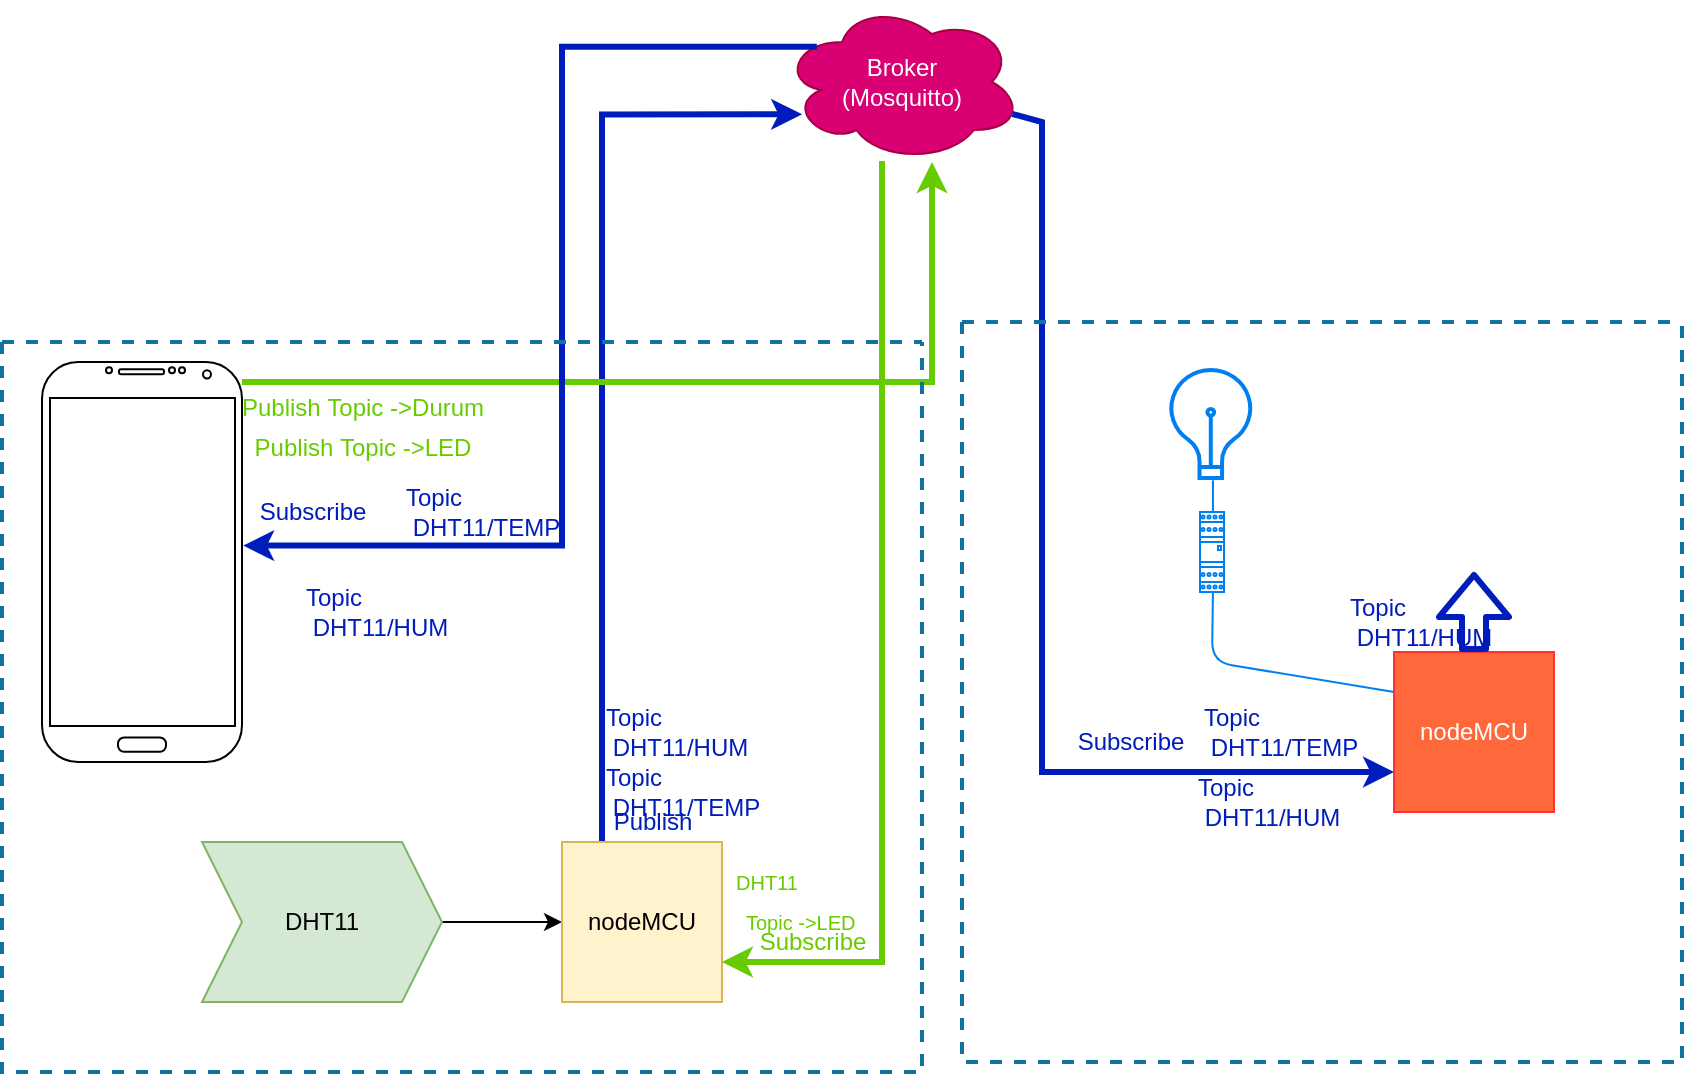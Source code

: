 <mxfile version="14.5.1" type="device"><diagram id="WgWcUJiSG_s8oS5iZruD" name="Page-1"><mxGraphModel dx="1547" dy="599" grid="1" gridSize="10" guides="1" tooltips="1" connect="1" arrows="1" fold="1" page="1" pageScale="1" pageWidth="583" pageHeight="827" math="0" shadow="0"><root><mxCell id="0"/><mxCell id="1" parent="0"/><mxCell id="cZSRm8zPKT2pfx3gUhvc-10" style="edgeStyle=orthogonalEdgeStyle;rounded=0;orthogonalLoop=1;jettySize=auto;html=1;entryX=0;entryY=0.5;entryDx=0;entryDy=0;" parent="1" source="cZSRm8zPKT2pfx3gUhvc-3" target="cZSRm8zPKT2pfx3gUhvc-9" edge="1"><mxGeometry relative="1" as="geometry"/></mxCell><mxCell id="cZSRm8zPKT2pfx3gUhvc-3" value="DHT11" style="shape=step;perimeter=stepPerimeter;whiteSpace=wrap;html=1;fixedSize=1;fillColor=#d5e8d4;strokeColor=#82b366;" parent="1" vertex="1"><mxGeometry x="100" y="650" width="120" height="80" as="geometry"/></mxCell><mxCell id="cZSRm8zPKT2pfx3gUhvc-12" style="edgeStyle=orthogonalEdgeStyle;rounded=0;orthogonalLoop=1;jettySize=auto;html=1;exitX=0.25;exitY=0;exitDx=0;exitDy=0;fillColor=#0050ef;strokeColor=#001DBC;strokeWidth=3;entryX=0.084;entryY=0.702;entryDx=0;entryDy=0;entryPerimeter=0;" parent="1" source="cZSRm8zPKT2pfx3gUhvc-9" target="cZSRm8zPKT2pfx3gUhvc-11" edge="1"><mxGeometry relative="1" as="geometry"><mxPoint x="300" y="300" as="targetPoint"/><Array as="points"><mxPoint x="300" y="286"/></Array></mxGeometry></mxCell><mxCell id="cZSRm8zPKT2pfx3gUhvc-9" value="nodeMCU" style="whiteSpace=wrap;html=1;aspect=fixed;fillColor=#fff2cc;strokeColor=#d6b656;" parent="1" vertex="1"><mxGeometry x="280" y="650" width="80" height="80" as="geometry"/></mxCell><mxCell id="cZSRm8zPKT2pfx3gUhvc-11" value="Broker&lt;br&gt;(Mosquitto)" style="ellipse;shape=cloud;whiteSpace=wrap;html=1;fillColor=#d80073;strokeColor=#A50040;fontColor=#ffffff;" parent="1" vertex="1"><mxGeometry x="390" y="230" width="120" height="80" as="geometry"/></mxCell><mxCell id="cZSRm8zPKT2pfx3gUhvc-14" value="&lt;font color=&quot;#001dbc&quot;&gt;Publish&lt;/font&gt;" style="text;html=1;align=center;verticalAlign=middle;resizable=0;points=[];autosize=1;strokeColor=none;" parent="1" vertex="1"><mxGeometry x="300" y="630" width="50" height="20" as="geometry"/></mxCell><mxCell id="cZSRm8zPKT2pfx3gUhvc-18" style="edgeStyle=orthogonalEdgeStyle;rounded=0;orthogonalLoop=1;jettySize=auto;html=1;strokeColor=#66CC00;strokeWidth=3;" parent="1" source="cZSRm8zPKT2pfx3gUhvc-17" edge="1"><mxGeometry relative="1" as="geometry"><Array as="points"><mxPoint x="465" y="420"/></Array><mxPoint x="465" y="310" as="targetPoint"/></mxGeometry></mxCell><mxCell id="cZSRm8zPKT2pfx3gUhvc-17" value="" style="verticalLabelPosition=bottom;verticalAlign=top;html=1;shadow=0;strokeWidth=1;shape=mxgraph.android.phone2;fillColor=none;" parent="1" vertex="1"><mxGeometry x="20" y="410" width="100" height="200" as="geometry"/></mxCell><mxCell id="cZSRm8zPKT2pfx3gUhvc-20" value="&lt;font color=&quot;#66cc00&quot;&gt;Subscribe&lt;/font&gt;" style="text;html=1;align=center;verticalAlign=middle;resizable=0;points=[];autosize=1;strokeColor=none;" parent="1" vertex="1"><mxGeometry x="370" y="690" width="70" height="20" as="geometry"/></mxCell><mxCell id="cZSRm8zPKT2pfx3gUhvc-25" style="edgeStyle=orthogonalEdgeStyle;rounded=0;orthogonalLoop=1;jettySize=auto;html=1;entryX=1.006;entryY=0.459;entryDx=0;entryDy=0;entryPerimeter=0;fillColor=#0050ef;strokeColor=#001DBC;strokeWidth=3;exitX=0.145;exitY=0.28;exitDx=0;exitDy=0;exitPerimeter=0;" parent="1" source="cZSRm8zPKT2pfx3gUhvc-11" target="cZSRm8zPKT2pfx3gUhvc-17" edge="1"><mxGeometry relative="1" as="geometry"><mxPoint x="210" y="560" as="sourcePoint"/><mxPoint x="209.84" y="460" as="targetPoint"/><Array as="points"><mxPoint x="280" y="252"/><mxPoint x="280" y="502"/></Array></mxGeometry></mxCell><mxCell id="cZSRm8zPKT2pfx3gUhvc-27" value="&lt;font style=&quot;font-size: 12px&quot; color=&quot;#001dbc&quot;&gt;Topic&lt;br&gt;&lt;div&gt;&lt;span&gt;&amp;nbsp;DHT11/TEMP&lt;/span&gt;&lt;/div&gt;&lt;/font&gt;" style="text;html=1;align=left;verticalAlign=middle;resizable=0;points=[];autosize=1;strokeColor=none;" parent="1" vertex="1"><mxGeometry x="200" y="470" width="90" height="30" as="geometry"/></mxCell><mxCell id="cZSRm8zPKT2pfx3gUhvc-29" value="&lt;font color=&quot;#001dbc&quot;&gt;Subscribe&lt;/font&gt;" style="text;html=1;align=center;verticalAlign=middle;resizable=0;points=[];autosize=1;strokeColor=none;" parent="1" vertex="1"><mxGeometry x="120" y="475" width="70" height="20" as="geometry"/></mxCell><mxCell id="cZSRm8zPKT2pfx3gUhvc-30" value="&lt;font color=&quot;#ffffff&quot;&gt;nodeMCU&lt;/font&gt;" style="whiteSpace=wrap;html=1;aspect=fixed;strokeColor=#FF3333;fillColor=#FF683B;" parent="1" vertex="1"><mxGeometry x="696" y="555" width="80" height="80" as="geometry"/></mxCell><mxCell id="cZSRm8zPKT2pfx3gUhvc-33" value="" style="swimlane;startSize=0;strokeColor=#10739e;dashed=1;fillColor=#b1ddf0;strokeWidth=2;" parent="1" vertex="1"><mxGeometry y="400" width="460" height="365" as="geometry"/></mxCell><mxCell id="cZSRm8zPKT2pfx3gUhvc-28" value="&lt;font style=&quot;font-size: 12px&quot; color=&quot;#001dbc&quot;&gt;Topic&lt;br&gt;&amp;nbsp;DHT11/HUM&lt;/font&gt;" style="text;html=1;align=left;verticalAlign=middle;resizable=0;points=[];autosize=1;strokeColor=none;" parent="cZSRm8zPKT2pfx3gUhvc-33" vertex="1"><mxGeometry x="150" y="120" width="90" height="30" as="geometry"/></mxCell><mxCell id="cZSRm8zPKT2pfx3gUhvc-23" value="&lt;font color=&quot;#66cc00&quot;&gt;Publish&amp;nbsp;&lt;/font&gt;&lt;span style=&quot;color: rgb(102 , 204 , 0)&quot;&gt;Topic -&amp;gt;Durum&lt;/span&gt;" style="text;html=1;align=center;verticalAlign=middle;resizable=0;points=[];autosize=1;strokeColor=none;" parent="cZSRm8zPKT2pfx3gUhvc-33" vertex="1"><mxGeometry x="110" y="23" width="140" height="20" as="geometry"/></mxCell><mxCell id="hnfcRXwN_MzWKsbNb_SG-3" value="&lt;font color=&quot;#66cc00&quot;&gt;Publish&amp;nbsp;&lt;/font&gt;&lt;span style=&quot;color: rgb(102 , 204 , 0)&quot;&gt;Topic -&amp;gt;LED&lt;/span&gt;" style="text;html=1;align=center;verticalAlign=middle;resizable=0;points=[];autosize=1;strokeColor=none;" parent="cZSRm8zPKT2pfx3gUhvc-33" vertex="1"><mxGeometry x="120" y="43" width="120" height="20" as="geometry"/></mxCell><mxCell id="hnfcRXwN_MzWKsbNb_SG-5" value="&lt;font color=&quot;#66cc00&quot; style=&quot;font-size: 10px&quot;&gt;Topic -&amp;gt;LED&lt;/font&gt;" style="text;html=1;align=left;verticalAlign=middle;resizable=0;points=[];autosize=1;strokeColor=none;" parent="cZSRm8zPKT2pfx3gUhvc-33" vertex="1"><mxGeometry x="370" y="280" width="70" height="20" as="geometry"/></mxCell><mxCell id="cZSRm8zPKT2pfx3gUhvc-16" value="&lt;font color=&quot;#66cc00&quot; style=&quot;font-size: 10px&quot;&gt;DHT11&lt;/font&gt;" style="text;html=1;align=left;verticalAlign=middle;resizable=0;points=[];autosize=1;strokeColor=none;" parent="cZSRm8zPKT2pfx3gUhvc-33" vertex="1"><mxGeometry x="365" y="260" width="50" height="20" as="geometry"/></mxCell><mxCell id="cZSRm8zPKT2pfx3gUhvc-7" value="&lt;font style=&quot;font-size: 12px&quot; color=&quot;#001dbc&quot;&gt;Topic&lt;br&gt;&amp;nbsp;DHT11/HUM&lt;/font&gt;" style="text;html=1;align=left;verticalAlign=middle;resizable=0;points=[];autosize=1;strokeColor=none;" parent="cZSRm8zPKT2pfx3gUhvc-33" vertex="1"><mxGeometry x="300" y="180" width="90" height="30" as="geometry"/></mxCell><mxCell id="cZSRm8zPKT2pfx3gUhvc-22" value="&lt;font style=&quot;font-size: 12px&quot; color=&quot;#001dbc&quot;&gt;Topic&lt;br&gt;&lt;div&gt;&lt;span&gt;&amp;nbsp;DHT11/TEMP&lt;/span&gt;&lt;/div&gt;&lt;/font&gt;" style="text;html=1;align=left;verticalAlign=middle;resizable=0;points=[];autosize=1;strokeColor=none;" parent="cZSRm8zPKT2pfx3gUhvc-33" vertex="1"><mxGeometry x="300" y="210" width="90" height="30" as="geometry"/></mxCell><mxCell id="cZSRm8zPKT2pfx3gUhvc-37" style="edgeStyle=none;rounded=0;orthogonalLoop=1;jettySize=auto;html=1;entryX=0;entryY=0.75;entryDx=0;entryDy=0;strokeWidth=3;strokeColor=#001DBC;exitX=0.96;exitY=0.7;exitDx=0;exitDy=0;exitPerimeter=0;" parent="1" source="cZSRm8zPKT2pfx3gUhvc-11" target="cZSRm8zPKT2pfx3gUhvc-30" edge="1"><mxGeometry relative="1" as="geometry"><mxPoint x="510" y="430" as="sourcePoint"/><mxPoint x="706" y="605" as="targetPoint"/><Array as="points"><mxPoint x="520" y="290"/><mxPoint x="520" y="491"/><mxPoint x="520" y="615"/></Array></mxGeometry></mxCell><mxCell id="cZSRm8zPKT2pfx3gUhvc-38" value="&lt;font style=&quot;font-size: 12px&quot; color=&quot;#001dbc&quot;&gt;Topic&lt;br&gt;&amp;nbsp;DHT11/HUM&lt;/font&gt;" style="text;html=1;align=left;verticalAlign=middle;resizable=0;points=[];autosize=1;strokeColor=none;" parent="1" vertex="1"><mxGeometry x="596" y="615" width="90" height="30" as="geometry"/></mxCell><mxCell id="cZSRm8zPKT2pfx3gUhvc-41" value="" style="shape=image;html=1;verticalAlign=top;verticalLabelPosition=bottom;labelBackgroundColor=#ffffff;imageAspect=0;aspect=fixed;image=https://cdn2.iconfinder.com/data/icons/kitchen-appliances-computers-and-electronics/32/Appliances-07-128.png;dashed=1;strokeColor=#FF3333;strokeWidth=2;fillColor=#FF683B;" parent="1" vertex="1"><mxGeometry x="672" y="395" width="128" height="128" as="geometry"/></mxCell><mxCell id="cZSRm8zPKT2pfx3gUhvc-42" value="" style="shape=flexArrow;endArrow=classic;html=1;strokeColor=#001DBC;strokeWidth=3;exitX=0.5;exitY=0;exitDx=0;exitDy=0;" parent="1" source="cZSRm8zPKT2pfx3gUhvc-30" edge="1"><mxGeometry width="50" height="50" relative="1" as="geometry"><mxPoint x="716" y="565" as="sourcePoint"/><mxPoint x="736" y="515" as="targetPoint"/></mxGeometry></mxCell><mxCell id="cZSRm8zPKT2pfx3gUhvc-43" value="" style="swimlane;startSize=0;strokeColor=#10739e;dashed=1;fillColor=#b1ddf0;strokeWidth=2;" parent="1" vertex="1"><mxGeometry x="480" y="390" width="360" height="370" as="geometry"/></mxCell><mxCell id="cZSRm8zPKT2pfx3gUhvc-44" value="&lt;font style=&quot;font-size: 12px&quot; color=&quot;#001dbc&quot;&gt;Topic&lt;br&gt;&amp;nbsp;DHT11/HUM&lt;/font&gt;" style="text;html=1;align=left;verticalAlign=middle;resizable=0;points=[];autosize=1;strokeColor=none;" parent="cZSRm8zPKT2pfx3gUhvc-43" vertex="1"><mxGeometry x="192" y="135" width="90" height="30" as="geometry"/></mxCell><mxCell id="su7Kfo-8XdSSYqgn2wpC-1" value="" style="html=1;verticalLabelPosition=bottom;align=center;labelBackgroundColor=#ffffff;verticalAlign=top;strokeWidth=2;strokeColor=#0080F0;shadow=0;dashed=0;shape=mxgraph.ios7.icons.lightbulb;" vertex="1" parent="cZSRm8zPKT2pfx3gUhvc-43"><mxGeometry x="103" y="24" width="42.8" height="54" as="geometry"/></mxCell><mxCell id="su7Kfo-8XdSSYqgn2wpC-2" value="" style="verticalLabelPosition=bottom;dashed=0;shadow=0;html=1;align=center;verticalAlign=top;shape=mxgraph.cabinets.plugin_relay_2;strokeColor=#0080F0;" vertex="1" parent="cZSRm8zPKT2pfx3gUhvc-43"><mxGeometry x="119" y="95" width="12" height="40" as="geometry"/></mxCell><mxCell id="su7Kfo-8XdSSYqgn2wpC-5" value="" style="endArrow=none;html=1;entryX=0.525;entryY=1.021;entryDx=0;entryDy=0;entryPerimeter=0;exitX=0.539;exitY=0.014;exitDx=0;exitDy=0;exitPerimeter=0;strokeColor=#0080F0;" edge="1" parent="cZSRm8zPKT2pfx3gUhvc-43" source="su7Kfo-8XdSSYqgn2wpC-2" target="su7Kfo-8XdSSYqgn2wpC-1"><mxGeometry width="50" height="50" relative="1" as="geometry"><mxPoint x="90" y="130" as="sourcePoint"/><mxPoint x="140" y="80" as="targetPoint"/></mxGeometry></mxCell><mxCell id="cZSRm8zPKT2pfx3gUhvc-40" value="&lt;font color=&quot;#001dbc&quot;&gt;Subscribe&lt;/font&gt;" style="text;html=1;align=center;verticalAlign=middle;resizable=0;points=[];autosize=1;strokeColor=none;" parent="cZSRm8zPKT2pfx3gUhvc-43" vertex="1"><mxGeometry x="49" y="200" width="70" height="20" as="geometry"/></mxCell><mxCell id="cZSRm8zPKT2pfx3gUhvc-39" value="&lt;font style=&quot;font-size: 12px&quot; color=&quot;#001dbc&quot;&gt;Topic&lt;br&gt;&lt;div&gt;&lt;span&gt;&amp;nbsp;DHT11/TEMP&lt;/span&gt;&lt;/div&gt;&lt;/font&gt;" style="text;html=1;align=left;verticalAlign=middle;resizable=0;points=[];autosize=1;strokeColor=none;" parent="cZSRm8zPKT2pfx3gUhvc-43" vertex="1"><mxGeometry x="119" y="190" width="90" height="30" as="geometry"/></mxCell><mxCell id="hnfcRXwN_MzWKsbNb_SG-4" style="edgeStyle=orthogonalEdgeStyle;rounded=0;orthogonalLoop=1;jettySize=auto;html=1;strokeWidth=3;entryX=1;entryY=0.75;entryDx=0;entryDy=0;strokeColor=#66CC00;" parent="1" source="cZSRm8zPKT2pfx3gUhvc-11" target="cZSRm8zPKT2pfx3gUhvc-9" edge="1"><mxGeometry relative="1" as="geometry"><mxPoint x="370" y="710" as="targetPoint"/><Array as="points"><mxPoint x="440" y="540"/><mxPoint x="440" y="710"/></Array><mxPoint x="390" y="540" as="sourcePoint"/></mxGeometry></mxCell><mxCell id="su7Kfo-8XdSSYqgn2wpC-6" value="" style="endArrow=none;html=1;strokeColor=#0080F0;entryX=0.539;entryY=1.005;entryDx=0;entryDy=0;entryPerimeter=0;exitX=0;exitY=0.25;exitDx=0;exitDy=0;" edge="1" parent="1" source="cZSRm8zPKT2pfx3gUhvc-30" target="su7Kfo-8XdSSYqgn2wpC-2"><mxGeometry width="50" height="50" relative="1" as="geometry"><mxPoint x="590" y="580" as="sourcePoint"/><mxPoint x="640" y="530" as="targetPoint"/><Array as="points"><mxPoint x="605" y="560"/></Array></mxGeometry></mxCell></root></mxGraphModel></diagram></mxfile>